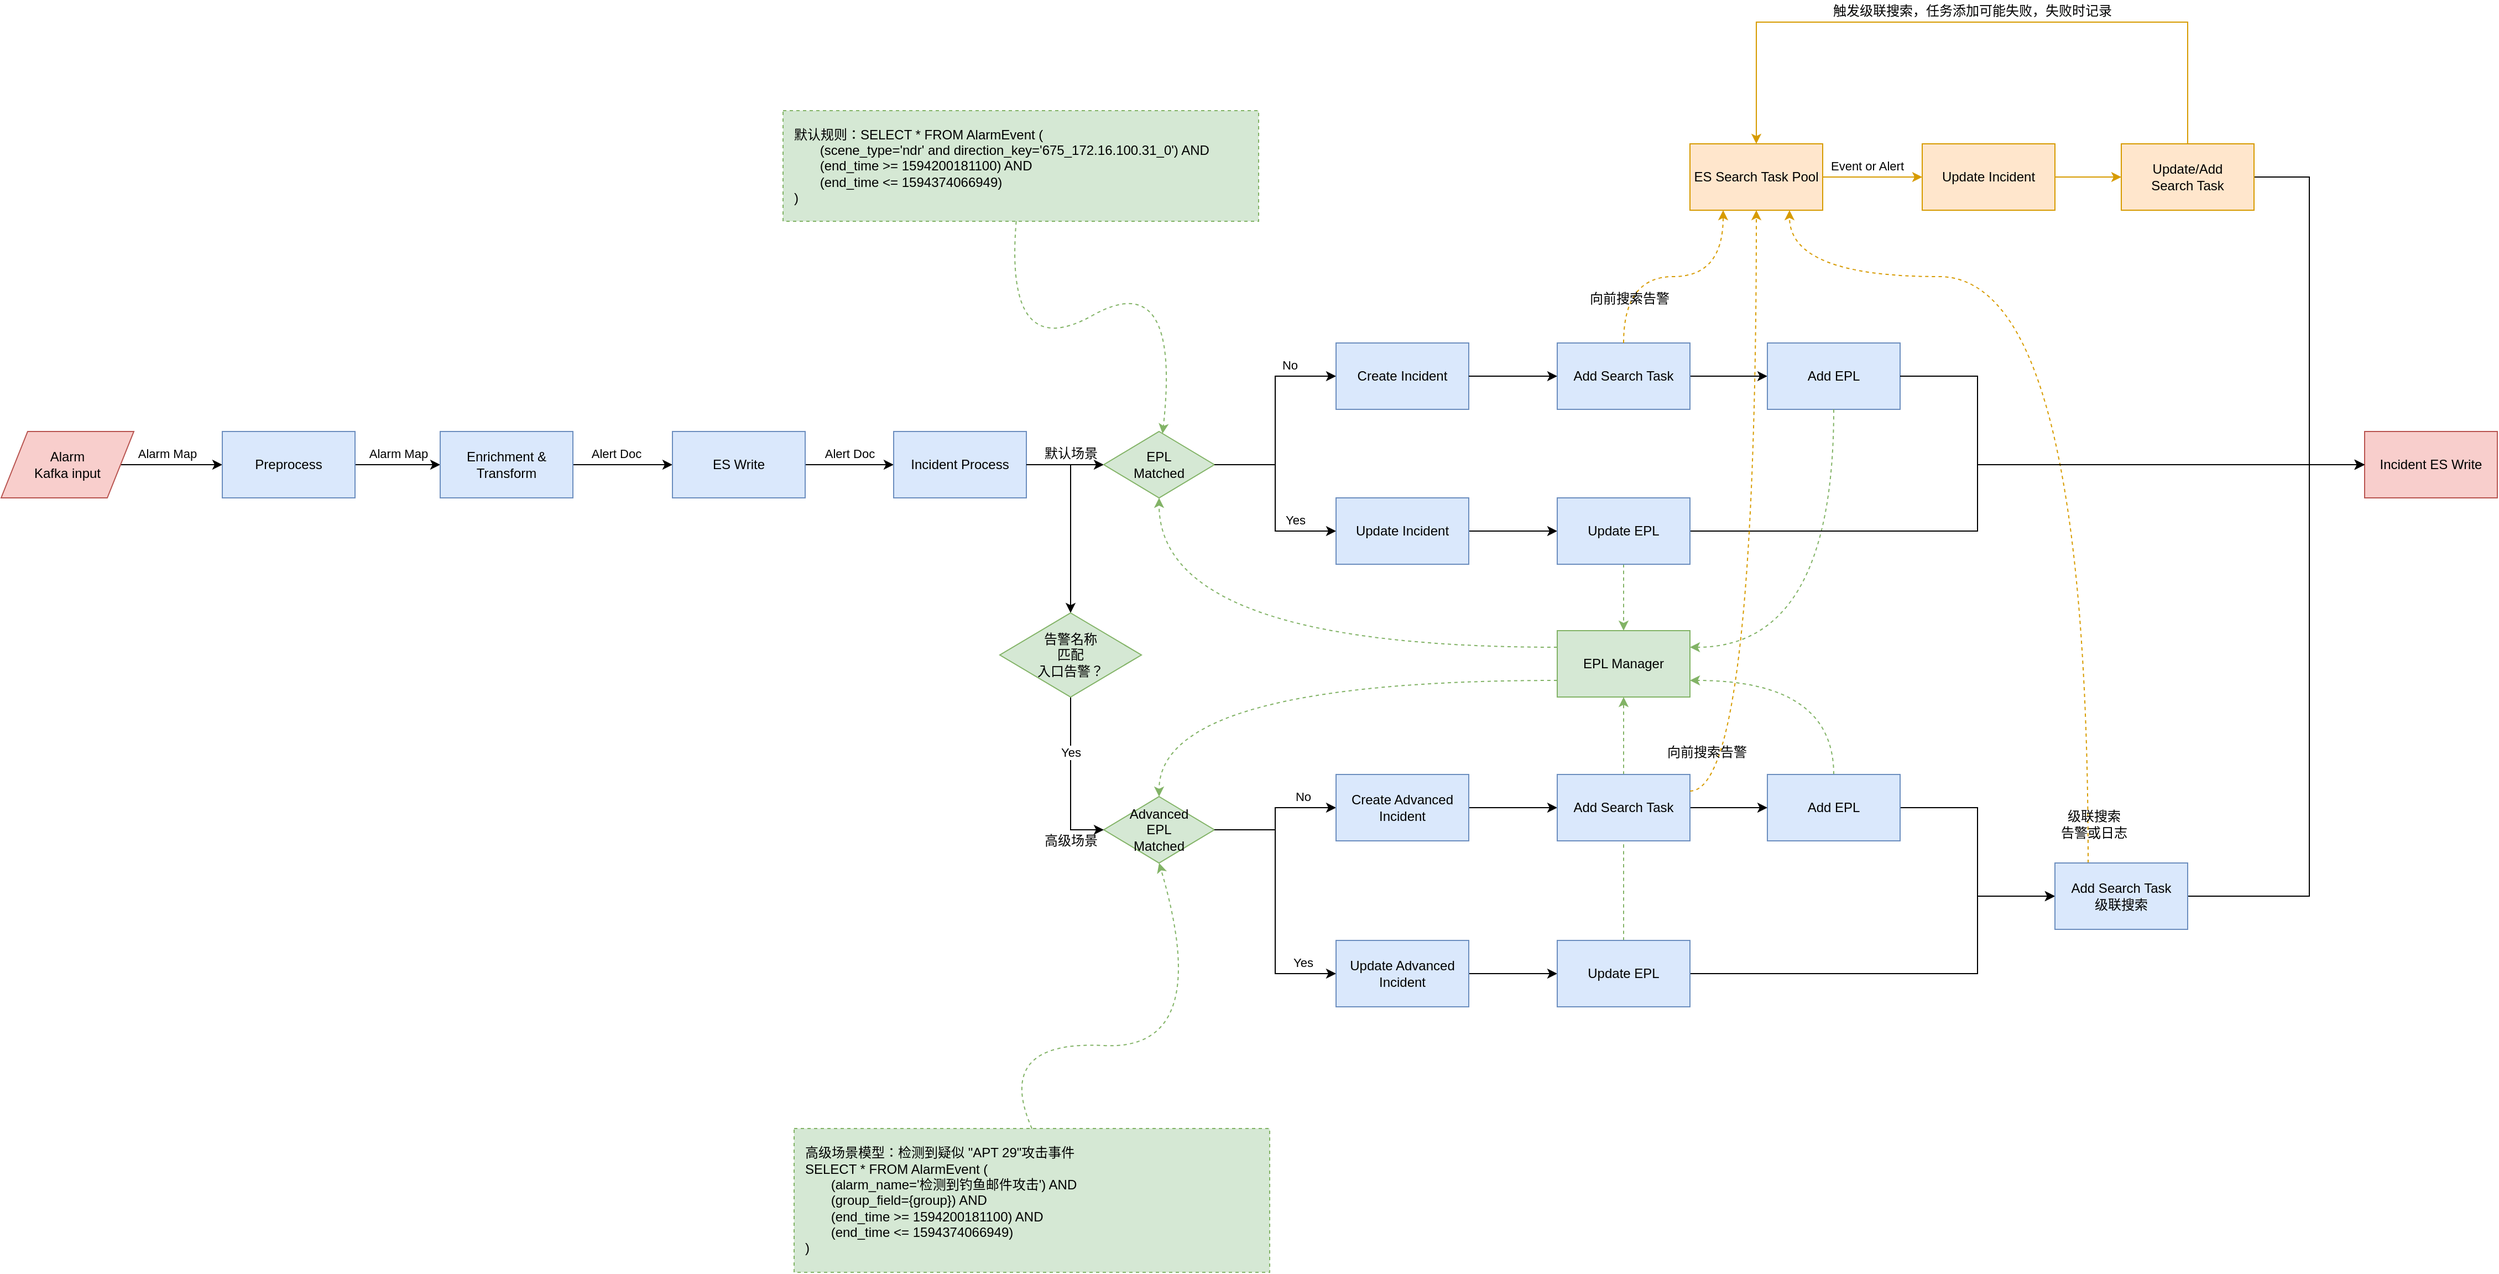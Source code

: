 <mxfile version="13.4.1" type="github">
  <diagram id="548megTz474zO9859vnw" name="Page-1">
    <mxGraphModel dx="2006" dy="1372" grid="1" gridSize="10" guides="1" tooltips="1" connect="1" arrows="1" fold="1" page="1" pageScale="1" pageWidth="827" pageHeight="1169" math="0" shadow="0">
      <root>
        <mxCell id="0" />
        <mxCell id="1" parent="0" />
        <mxCell id="gT7Rm--VZ4cZVHD1lHY0-76" style="edgeStyle=orthogonalEdgeStyle;rounded=0;orthogonalLoop=1;jettySize=auto;html=1;exitX=0.5;exitY=0;exitDx=0;exitDy=0;dashed=1;entryX=0.5;entryY=1;entryDx=0;entryDy=0;fillColor=#d5e8d4;strokeColor=#82b366;curved=1;" edge="1" parent="1" source="gT7Rm--VZ4cZVHD1lHY0-70" target="gT7Rm--VZ4cZVHD1lHY0-24">
          <mxGeometry relative="1" as="geometry">
            <mxPoint x="500" y="310.0" as="sourcePoint" />
            <mxPoint x="500" y="370.0" as="targetPoint" />
            <Array as="points">
              <mxPoint x="490" y="560" />
              <mxPoint x="490" y="560" />
            </Array>
          </mxGeometry>
        </mxCell>
        <mxCell id="gT7Rm--VZ4cZVHD1lHY0-90" value="" style="edgeStyle=orthogonalEdgeStyle;rounded=0;orthogonalLoop=1;jettySize=auto;html=1;entryX=0.75;entryY=1;entryDx=0;entryDy=0;dashed=1;fillColor=#ffe6cc;strokeColor=#d79b00;exitX=0.25;exitY=0;exitDx=0;exitDy=0;curved=1;" edge="1" parent="1" source="gT7Rm--VZ4cZVHD1lHY0-72" target="gT7Rm--VZ4cZVHD1lHY0-86">
          <mxGeometry relative="1" as="geometry">
            <mxPoint x="560" y="515.0" as="sourcePoint" />
            <mxPoint x="620" y="-10" as="targetPoint" />
            <Array as="points">
              <mxPoint x="910" y="40" />
              <mxPoint x="640" y="40" />
            </Array>
          </mxGeometry>
        </mxCell>
        <mxCell id="gT7Rm--VZ4cZVHD1lHY0-5" value="" style="edgeStyle=orthogonalEdgeStyle;rounded=0;orthogonalLoop=1;jettySize=auto;html=1;" edge="1" parent="1" source="gT7Rm--VZ4cZVHD1lHY0-1" target="gT7Rm--VZ4cZVHD1lHY0-3">
          <mxGeometry relative="1" as="geometry" />
        </mxCell>
        <mxCell id="gT7Rm--VZ4cZVHD1lHY0-6" value="Alarm Map" style="edgeLabel;html=1;align=center;verticalAlign=middle;resizable=0;points=[];" vertex="1" connectable="0" parent="gT7Rm--VZ4cZVHD1lHY0-5">
          <mxGeometry x="-0.239" y="3" relative="1" as="geometry">
            <mxPoint x="7.14" y="-7" as="offset" />
          </mxGeometry>
        </mxCell>
        <mxCell id="gT7Rm--VZ4cZVHD1lHY0-1" value="Alarm&lt;br&gt;Kafka input" style="shape=parallelogram;perimeter=parallelogramPerimeter;whiteSpace=wrap;html=1;fillColor=#f8cecc;strokeColor=#b85450;" vertex="1" parent="1">
          <mxGeometry x="-977" y="180" width="120" height="60" as="geometry" />
        </mxCell>
        <mxCell id="gT7Rm--VZ4cZVHD1lHY0-8" value="" style="edgeStyle=orthogonalEdgeStyle;rounded=0;orthogonalLoop=1;jettySize=auto;html=1;" edge="1" parent="1" source="gT7Rm--VZ4cZVHD1lHY0-3" target="gT7Rm--VZ4cZVHD1lHY0-7">
          <mxGeometry relative="1" as="geometry" />
        </mxCell>
        <mxCell id="gT7Rm--VZ4cZVHD1lHY0-11" value="Alert Doc" style="edgeLabel;html=1;align=center;verticalAlign=middle;resizable=0;points=[];" vertex="1" connectable="0" parent="gT7Rm--VZ4cZVHD1lHY0-8">
          <mxGeometry x="-0.262" y="2" relative="1" as="geometry">
            <mxPoint x="207.17" y="-8" as="offset" />
          </mxGeometry>
        </mxCell>
        <mxCell id="gT7Rm--VZ4cZVHD1lHY0-3" value="Preprocess" style="rounded=0;whiteSpace=wrap;html=1;fillColor=#dae8fc;strokeColor=#6c8ebf;" vertex="1" parent="1">
          <mxGeometry x="-777" y="180" width="120" height="60" as="geometry" />
        </mxCell>
        <mxCell id="gT7Rm--VZ4cZVHD1lHY0-10" value="" style="edgeStyle=orthogonalEdgeStyle;rounded=0;orthogonalLoop=1;jettySize=auto;html=1;" edge="1" parent="1" source="gT7Rm--VZ4cZVHD1lHY0-7" target="gT7Rm--VZ4cZVHD1lHY0-9">
          <mxGeometry relative="1" as="geometry" />
        </mxCell>
        <mxCell id="gT7Rm--VZ4cZVHD1lHY0-7" value="Enrichment &amp;amp; Transform" style="rounded=0;whiteSpace=wrap;html=1;fillColor=#dae8fc;strokeColor=#6c8ebf;" vertex="1" parent="1">
          <mxGeometry x="-580" y="180" width="120" height="60" as="geometry" />
        </mxCell>
        <mxCell id="gT7Rm--VZ4cZVHD1lHY0-15" value="" style="edgeStyle=orthogonalEdgeStyle;rounded=0;orthogonalLoop=1;jettySize=auto;html=1;" edge="1" parent="1" source="gT7Rm--VZ4cZVHD1lHY0-9" target="gT7Rm--VZ4cZVHD1lHY0-14">
          <mxGeometry relative="1" as="geometry" />
        </mxCell>
        <mxCell id="gT7Rm--VZ4cZVHD1lHY0-9" value="ES Write" style="rounded=0;whiteSpace=wrap;html=1;fillColor=#dae8fc;strokeColor=#6c8ebf;" vertex="1" parent="1">
          <mxGeometry x="-370" y="180" width="120" height="60" as="geometry" />
        </mxCell>
        <mxCell id="gT7Rm--VZ4cZVHD1lHY0-18" value="" style="edgeStyle=orthogonalEdgeStyle;rounded=0;orthogonalLoop=1;jettySize=auto;html=1;" edge="1" parent="1" source="gT7Rm--VZ4cZVHD1lHY0-14" target="gT7Rm--VZ4cZVHD1lHY0-17">
          <mxGeometry relative="1" as="geometry" />
        </mxCell>
        <mxCell id="gT7Rm--VZ4cZVHD1lHY0-14" value="Incident Process" style="rounded=0;whiteSpace=wrap;html=1;fillColor=#dae8fc;strokeColor=#6c8ebf;" vertex="1" parent="1">
          <mxGeometry x="-170" y="180" width="120" height="60" as="geometry" />
        </mxCell>
        <mxCell id="gT7Rm--VZ4cZVHD1lHY0-12" value="Alarm Map" style="edgeLabel;html=1;align=center;verticalAlign=middle;resizable=0;points=[];" vertex="1" connectable="0" parent="1">
          <mxGeometry x="-609.998" y="200" as="geometry">
            <mxPoint x="-8" as="offset" />
          </mxGeometry>
        </mxCell>
        <mxCell id="gT7Rm--VZ4cZVHD1lHY0-27" value="" style="edgeStyle=orthogonalEdgeStyle;rounded=0;orthogonalLoop=1;jettySize=auto;html=1;" edge="1" parent="1" source="gT7Rm--VZ4cZVHD1lHY0-54" target="gT7Rm--VZ4cZVHD1lHY0-23">
          <mxGeometry relative="1" as="geometry" />
        </mxCell>
        <mxCell id="gT7Rm--VZ4cZVHD1lHY0-13" value="Create Incident" style="rounded=0;whiteSpace=wrap;html=1;fillColor=#dae8fc;strokeColor=#6c8ebf;" vertex="1" parent="1">
          <mxGeometry x="230" y="100" width="120" height="60" as="geometry" />
        </mxCell>
        <mxCell id="gT7Rm--VZ4cZVHD1lHY0-16" value="Alert Doc" style="edgeLabel;html=1;align=center;verticalAlign=middle;resizable=0;points=[];" vertex="1" connectable="0" parent="1">
          <mxGeometry x="-209.997" y="200" as="geometry" />
        </mxCell>
        <mxCell id="gT7Rm--VZ4cZVHD1lHY0-17" value="EPL&lt;br&gt;Matched" style="rhombus;whiteSpace=wrap;html=1;fillColor=#d5e8d4;strokeColor=#82b366;" vertex="1" parent="1">
          <mxGeometry x="20" y="180" width="100" height="60" as="geometry" />
        </mxCell>
        <mxCell id="gT7Rm--VZ4cZVHD1lHY0-21" value="" style="edgeStyle=orthogonalEdgeStyle;rounded=0;orthogonalLoop=1;jettySize=auto;html=1;exitX=1;exitY=0.5;exitDx=0;exitDy=0;entryX=0;entryY=0.5;entryDx=0;entryDy=0;" edge="1" parent="1" source="gT7Rm--VZ4cZVHD1lHY0-17" target="gT7Rm--VZ4cZVHD1lHY0-13">
          <mxGeometry relative="1" as="geometry">
            <mxPoint x="-40" y="220" as="sourcePoint" />
            <mxPoint x="20" y="220" as="targetPoint" />
          </mxGeometry>
        </mxCell>
        <mxCell id="gT7Rm--VZ4cZVHD1lHY0-22" value="No" style="edgeLabel;html=1;align=center;verticalAlign=middle;resizable=0;points=[];" vertex="1" connectable="0" parent="gT7Rm--VZ4cZVHD1lHY0-21">
          <mxGeometry x="0.515" relative="1" as="geometry">
            <mxPoint x="3.45" y="-10.03" as="offset" />
          </mxGeometry>
        </mxCell>
        <mxCell id="gT7Rm--VZ4cZVHD1lHY0-23" value="Add EPL" style="rounded=0;whiteSpace=wrap;html=1;fillColor=#dae8fc;strokeColor=#6c8ebf;" vertex="1" parent="1">
          <mxGeometry x="620" y="100" width="120" height="60" as="geometry" />
        </mxCell>
        <mxCell id="gT7Rm--VZ4cZVHD1lHY0-58" value="" style="edgeStyle=orthogonalEdgeStyle;rounded=0;orthogonalLoop=1;jettySize=auto;html=1;strokeWidth=1;fillColor=#d5e8d4;strokeColor=#82b366;dashed=1;exitX=0;exitY=0.75;exitDx=0;exitDy=0;entryX=0.5;entryY=0;entryDx=0;entryDy=0;curved=1;" edge="1" parent="1" source="gT7Rm--VZ4cZVHD1lHY0-24" target="gT7Rm--VZ4cZVHD1lHY0-39">
          <mxGeometry relative="1" as="geometry">
            <mxPoint x="630" y="390" as="targetPoint" />
          </mxGeometry>
        </mxCell>
        <mxCell id="gT7Rm--VZ4cZVHD1lHY0-24" value="EPL Manager" style="rounded=0;whiteSpace=wrap;html=1;fillColor=#d5e8d4;strokeColor=#82b366;" vertex="1" parent="1">
          <mxGeometry x="430" y="360" width="120" height="60" as="geometry" />
        </mxCell>
        <mxCell id="gT7Rm--VZ4cZVHD1lHY0-25" value="" style="edgeStyle=orthogonalEdgeStyle;rounded=0;orthogonalLoop=1;jettySize=auto;html=1;exitX=0;exitY=0.25;exitDx=0;exitDy=0;dashed=1;entryX=0.5;entryY=1;entryDx=0;entryDy=0;fillColor=#d5e8d4;strokeColor=#82b366;curved=1;" edge="1" parent="1" source="gT7Rm--VZ4cZVHD1lHY0-24" target="gT7Rm--VZ4cZVHD1lHY0-17">
          <mxGeometry relative="1" as="geometry">
            <mxPoint x="-40" y="220" as="sourcePoint" />
            <mxPoint x="60" y="250" as="targetPoint" />
          </mxGeometry>
        </mxCell>
        <mxCell id="gT7Rm--VZ4cZVHD1lHY0-26" value="" style="edgeStyle=orthogonalEdgeStyle;rounded=0;orthogonalLoop=1;jettySize=auto;html=1;entryX=1;entryY=0.25;entryDx=0;entryDy=0;dashed=1;fillColor=#d5e8d4;strokeColor=#82b366;exitX=0.5;exitY=1;exitDx=0;exitDy=0;curved=1;" edge="1" parent="1" source="gT7Rm--VZ4cZVHD1lHY0-23" target="gT7Rm--VZ4cZVHD1lHY0-24">
          <mxGeometry relative="1" as="geometry">
            <mxPoint x="460" y="180" as="sourcePoint" />
            <mxPoint x="70" y="190" as="targetPoint" />
          </mxGeometry>
        </mxCell>
        <mxCell id="gT7Rm--VZ4cZVHD1lHY0-32" value="" style="edgeStyle=orthogonalEdgeStyle;rounded=0;orthogonalLoop=1;jettySize=auto;html=1;" edge="1" parent="1" source="gT7Rm--VZ4cZVHD1lHY0-28" target="gT7Rm--VZ4cZVHD1lHY0-31">
          <mxGeometry relative="1" as="geometry" />
        </mxCell>
        <mxCell id="gT7Rm--VZ4cZVHD1lHY0-38" style="edgeStyle=orthogonalEdgeStyle;rounded=0;orthogonalLoop=1;jettySize=auto;html=1;exitX=0.5;exitY=1;exitDx=0;exitDy=0;dashed=1;entryX=0.5;entryY=0;entryDx=0;entryDy=0;fillColor=#d5e8d4;strokeColor=#82b366;curved=1;" edge="1" parent="1" source="gT7Rm--VZ4cZVHD1lHY0-31" target="gT7Rm--VZ4cZVHD1lHY0-24">
          <mxGeometry relative="1" as="geometry">
            <mxPoint x="130" y="390" as="targetPoint" />
          </mxGeometry>
        </mxCell>
        <mxCell id="gT7Rm--VZ4cZVHD1lHY0-28" value="Update Incident" style="rounded=0;whiteSpace=wrap;html=1;fillColor=#dae8fc;strokeColor=#6c8ebf;" vertex="1" parent="1">
          <mxGeometry x="230" y="240" width="120" height="60" as="geometry" />
        </mxCell>
        <mxCell id="gT7Rm--VZ4cZVHD1lHY0-29" value="" style="edgeStyle=orthogonalEdgeStyle;rounded=0;orthogonalLoop=1;jettySize=auto;html=1;entryX=0;entryY=0.5;entryDx=0;entryDy=0;exitX=1;exitY=0.5;exitDx=0;exitDy=0;" edge="1" parent="1" source="gT7Rm--VZ4cZVHD1lHY0-17" target="gT7Rm--VZ4cZVHD1lHY0-28">
          <mxGeometry relative="1" as="geometry">
            <mxPoint x="120" y="210" as="sourcePoint" />
            <mxPoint x="240" y="160" as="targetPoint" />
          </mxGeometry>
        </mxCell>
        <mxCell id="gT7Rm--VZ4cZVHD1lHY0-30" value="Yes" style="edgeLabel;html=1;align=center;verticalAlign=middle;resizable=0;points=[];" vertex="1" connectable="0" parent="gT7Rm--VZ4cZVHD1lHY0-29">
          <mxGeometry x="0.515" relative="1" as="geometry">
            <mxPoint x="3.45" y="-10.03" as="offset" />
          </mxGeometry>
        </mxCell>
        <mxCell id="gT7Rm--VZ4cZVHD1lHY0-37" style="edgeStyle=orthogonalEdgeStyle;rounded=0;orthogonalLoop=1;jettySize=auto;html=1;exitX=1;exitY=0.5;exitDx=0;exitDy=0;entryX=0;entryY=0.5;entryDx=0;entryDy=0;" edge="1" parent="1" source="gT7Rm--VZ4cZVHD1lHY0-31" target="gT7Rm--VZ4cZVHD1lHY0-33">
          <mxGeometry relative="1" as="geometry">
            <Array as="points">
              <mxPoint x="810" y="270" />
              <mxPoint x="810" y="210" />
            </Array>
          </mxGeometry>
        </mxCell>
        <mxCell id="gT7Rm--VZ4cZVHD1lHY0-31" value="Update EPL" style="rounded=0;whiteSpace=wrap;html=1;fillColor=#dae8fc;strokeColor=#6c8ebf;" vertex="1" parent="1">
          <mxGeometry x="430" y="240" width="120" height="60" as="geometry" />
        </mxCell>
        <mxCell id="gT7Rm--VZ4cZVHD1lHY0-33" value="Incident ES Write" style="rounded=0;whiteSpace=wrap;html=1;fillColor=#f8cecc;strokeColor=#b85450;" vertex="1" parent="1">
          <mxGeometry x="1160" y="180" width="120" height="60" as="geometry" />
        </mxCell>
        <mxCell id="gT7Rm--VZ4cZVHD1lHY0-36" value="" style="edgeStyle=orthogonalEdgeStyle;rounded=0;orthogonalLoop=1;jettySize=auto;html=1;exitX=1;exitY=0.5;exitDx=0;exitDy=0;entryX=0;entryY=0.5;entryDx=0;entryDy=0;" edge="1" parent="1" source="gT7Rm--VZ4cZVHD1lHY0-23" target="gT7Rm--VZ4cZVHD1lHY0-33">
          <mxGeometry relative="1" as="geometry">
            <mxPoint x="360" y="160" as="sourcePoint" />
            <mxPoint x="410" y="160" as="targetPoint" />
            <Array as="points">
              <mxPoint x="810" y="130" />
              <mxPoint x="810" y="210" />
            </Array>
          </mxGeometry>
        </mxCell>
        <mxCell id="gT7Rm--VZ4cZVHD1lHY0-51" value="" style="edgeStyle=orthogonalEdgeStyle;rounded=0;orthogonalLoop=1;jettySize=auto;html=1;entryX=0;entryY=0.5;entryDx=0;entryDy=0;" edge="1" parent="1" source="gT7Rm--VZ4cZVHD1lHY0-39" target="gT7Rm--VZ4cZVHD1lHY0-49">
          <mxGeometry relative="1" as="geometry">
            <mxPoint x="740" y="580" as="targetPoint" />
          </mxGeometry>
        </mxCell>
        <mxCell id="gT7Rm--VZ4cZVHD1lHY0-59" value="No" style="edgeLabel;html=1;align=center;verticalAlign=middle;resizable=0;points=[];direction=east;" vertex="1" connectable="0" parent="gT7Rm--VZ4cZVHD1lHY0-51">
          <mxGeometry x="0.392" relative="1" as="geometry">
            <mxPoint x="9.66" y="-10" as="offset" />
          </mxGeometry>
        </mxCell>
        <mxCell id="gT7Rm--VZ4cZVHD1lHY0-39" value="Advanced&lt;br&gt;EPL&lt;br&gt;Matched" style="rhombus;whiteSpace=wrap;html=1;fillColor=#d5e8d4;strokeColor=#82b366;direction=east;" vertex="1" parent="1">
          <mxGeometry x="20" y="510" width="100" height="60" as="geometry" />
        </mxCell>
        <mxCell id="gT7Rm--VZ4cZVHD1lHY0-43" value="默认规则：SELECT * FROM AlarmEvent (&lt;br&gt;&amp;nbsp; &amp;nbsp; &amp;nbsp; &amp;nbsp;(scene_type=&#39;ndr&#39; and direction_key=&#39;675_172.16.100.31_0&#39;) AND &lt;br&gt;&amp;nbsp; &amp;nbsp; &amp;nbsp; &amp;nbsp;(end_time &amp;gt;= 1594200181100) AND&lt;br&gt;&amp;nbsp; &amp;nbsp; &amp;nbsp; &amp;nbsp;(end_time &amp;lt;= 1594374066949)&lt;br&gt;)" style="text;html=1;align=left;verticalAlign=middle;whiteSpace=wrap;rounded=0;fillColor=#d5e8d4;strokeColor=#82b366;spacing=10;dashed=1;" vertex="1" parent="1">
          <mxGeometry x="-270" y="-110" width="430" height="100" as="geometry" />
        </mxCell>
        <mxCell id="gT7Rm--VZ4cZVHD1lHY0-45" value="" style="curved=1;endArrow=classic;html=1;dashed=1;fillColor=#d5e8d4;strokeColor=#82b366;" edge="1" parent="1" source="gT7Rm--VZ4cZVHD1lHY0-43" target="gT7Rm--VZ4cZVHD1lHY0-17">
          <mxGeometry width="50" height="50" relative="1" as="geometry">
            <mxPoint x="420" y="290" as="sourcePoint" />
            <mxPoint x="470" y="240" as="targetPoint" />
            <Array as="points">
              <mxPoint x="-70" y="120" />
              <mxPoint x="90" y="30" />
            </Array>
          </mxGeometry>
        </mxCell>
        <mxCell id="gT7Rm--VZ4cZVHD1lHY0-46" value="高级场景模型：检测到疑似 &quot;APT 29&quot;攻击事件&lt;br&gt;SELECT * FROM AlarmEvent (&lt;br&gt;&amp;nbsp; &amp;nbsp; &amp;nbsp; &amp;nbsp;(alarm_name=&#39;检测到钓鱼邮件攻击&#39;) AND&lt;br&gt;&amp;nbsp; &amp;nbsp; &amp;nbsp; &amp;nbsp;(group_field={group}) AND&amp;nbsp;&amp;nbsp;&lt;br&gt;&amp;nbsp; &amp;nbsp; &amp;nbsp; &amp;nbsp;(end_time &amp;gt;= 1594200181100) AND&lt;br&gt;&amp;nbsp; &amp;nbsp; &amp;nbsp; &amp;nbsp;(end_time &amp;lt;= 1594374066949)&lt;br&gt;)" style="text;html=1;align=left;verticalAlign=middle;whiteSpace=wrap;rounded=0;fillColor=#d5e8d4;strokeColor=#82b366;spacing=10;dashed=1;direction=east;" vertex="1" parent="1">
          <mxGeometry x="-260" y="810" width="430" height="130" as="geometry" />
        </mxCell>
        <mxCell id="gT7Rm--VZ4cZVHD1lHY0-48" value="" style="curved=1;endArrow=classic;html=1;dashed=1;exitX=0.5;exitY=0;exitDx=0;exitDy=0;entryX=0.5;entryY=1;entryDx=0;entryDy=0;fillColor=#d5e8d4;strokeColor=#82b366;" edge="1" parent="1" source="gT7Rm--VZ4cZVHD1lHY0-46" target="gT7Rm--VZ4cZVHD1lHY0-39">
          <mxGeometry width="50" height="50" relative="1" as="geometry">
            <mxPoint x="88.12" y="750.99" as="sourcePoint" />
            <mxPoint x="-476.875" y="231.875" as="targetPoint" />
            <Array as="points">
              <mxPoint x="-80" y="730" />
              <mxPoint x="120" y="740" />
            </Array>
          </mxGeometry>
        </mxCell>
        <mxCell id="gT7Rm--VZ4cZVHD1lHY0-62" value="" style="edgeStyle=orthogonalEdgeStyle;rounded=0;orthogonalLoop=1;jettySize=auto;html=1;strokeWidth=1;" edge="1" parent="1" source="gT7Rm--VZ4cZVHD1lHY0-49" target="gT7Rm--VZ4cZVHD1lHY0-61">
          <mxGeometry relative="1" as="geometry" />
        </mxCell>
        <mxCell id="gT7Rm--VZ4cZVHD1lHY0-49" value="Create Advanced Incident" style="rounded=0;whiteSpace=wrap;html=1;fillColor=#dae8fc;strokeColor=#6c8ebf;direction=east;" vertex="1" parent="1">
          <mxGeometry x="230" y="490" width="120" height="60" as="geometry" />
        </mxCell>
        <mxCell id="gT7Rm--VZ4cZVHD1lHY0-54" value="Add Search Task&lt;br&gt;" style="rounded=0;whiteSpace=wrap;html=1;fillColor=#dae8fc;strokeColor=#6c8ebf;" vertex="1" parent="1">
          <mxGeometry x="430" y="100" width="120" height="60" as="geometry" />
        </mxCell>
        <mxCell id="gT7Rm--VZ4cZVHD1lHY0-55" value="" style="edgeStyle=orthogonalEdgeStyle;rounded=0;orthogonalLoop=1;jettySize=auto;html=1;" edge="1" parent="1" source="gT7Rm--VZ4cZVHD1lHY0-13" target="gT7Rm--VZ4cZVHD1lHY0-54">
          <mxGeometry relative="1" as="geometry">
            <mxPoint x="350" y="130" as="sourcePoint" />
            <mxPoint x="620" y="130" as="targetPoint" />
          </mxGeometry>
        </mxCell>
        <mxCell id="gT7Rm--VZ4cZVHD1lHY0-65" value="" style="edgeStyle=orthogonalEdgeStyle;rounded=0;orthogonalLoop=1;jettySize=auto;html=1;strokeWidth=1;entryX=1;entryY=0.75;entryDx=0;entryDy=0;exitX=0.5;exitY=0;exitDx=0;exitDy=0;fillColor=#d5e8d4;strokeColor=#82b366;dashed=1;curved=1;" edge="1" parent="1" source="gT7Rm--VZ4cZVHD1lHY0-60" target="gT7Rm--VZ4cZVHD1lHY0-24">
          <mxGeometry relative="1" as="geometry">
            <mxPoint x="220" y="410" as="targetPoint" />
          </mxGeometry>
        </mxCell>
        <mxCell id="gT7Rm--VZ4cZVHD1lHY0-81" value="" style="edgeStyle=orthogonalEdgeStyle;rounded=0;orthogonalLoop=1;jettySize=auto;html=1;strokeWidth=1;entryX=0;entryY=0.5;entryDx=0;entryDy=0;" edge="1" parent="1" source="gT7Rm--VZ4cZVHD1lHY0-60" target="gT7Rm--VZ4cZVHD1lHY0-72">
          <mxGeometry relative="1" as="geometry">
            <mxPoint x="820" y="520" as="targetPoint" />
          </mxGeometry>
        </mxCell>
        <mxCell id="gT7Rm--VZ4cZVHD1lHY0-60" value="Add EPL" style="rounded=0;whiteSpace=wrap;html=1;fillColor=#dae8fc;strokeColor=#6c8ebf;direction=east;" vertex="1" parent="1">
          <mxGeometry x="620" y="490" width="120" height="60" as="geometry" />
        </mxCell>
        <mxCell id="gT7Rm--VZ4cZVHD1lHY0-63" value="" style="edgeStyle=orthogonalEdgeStyle;rounded=0;orthogonalLoop=1;jettySize=auto;html=1;strokeWidth=1;" edge="1" parent="1" source="gT7Rm--VZ4cZVHD1lHY0-61" target="gT7Rm--VZ4cZVHD1lHY0-60">
          <mxGeometry relative="1" as="geometry" />
        </mxCell>
        <mxCell id="gT7Rm--VZ4cZVHD1lHY0-61" value="Add Search Task" style="rounded=0;whiteSpace=wrap;html=1;fillColor=#dae8fc;strokeColor=#6c8ebf;direction=east;" vertex="1" parent="1">
          <mxGeometry x="430" y="490" width="120" height="60" as="geometry" />
        </mxCell>
        <mxCell id="gT7Rm--VZ4cZVHD1lHY0-71" value="" style="edgeStyle=orthogonalEdgeStyle;rounded=0;orthogonalLoop=1;jettySize=auto;html=1;strokeWidth=1;" edge="1" parent="1" source="gT7Rm--VZ4cZVHD1lHY0-67" target="gT7Rm--VZ4cZVHD1lHY0-70">
          <mxGeometry relative="1" as="geometry" />
        </mxCell>
        <mxCell id="gT7Rm--VZ4cZVHD1lHY0-67" value="Update Advanced Incident" style="rounded=0;whiteSpace=wrap;html=1;fillColor=#dae8fc;strokeColor=#6c8ebf;direction=east;" vertex="1" parent="1">
          <mxGeometry x="230" y="640" width="120" height="60" as="geometry" />
        </mxCell>
        <mxCell id="gT7Rm--VZ4cZVHD1lHY0-68" value="" style="edgeStyle=orthogonalEdgeStyle;rounded=0;orthogonalLoop=1;jettySize=auto;html=1;entryX=0;entryY=0.5;entryDx=0;entryDy=0;exitX=1;exitY=0.5;exitDx=0;exitDy=0;" edge="1" parent="1" source="gT7Rm--VZ4cZVHD1lHY0-39" target="gT7Rm--VZ4cZVHD1lHY0-67">
          <mxGeometry relative="1" as="geometry">
            <mxPoint x="820" y="580" as="sourcePoint" />
            <mxPoint x="690" y="530" as="targetPoint" />
          </mxGeometry>
        </mxCell>
        <mxCell id="gT7Rm--VZ4cZVHD1lHY0-69" value="Yes" style="edgeLabel;html=1;align=center;verticalAlign=middle;resizable=0;points=[];direction=east;" vertex="1" connectable="0" parent="gT7Rm--VZ4cZVHD1lHY0-68">
          <mxGeometry x="0.392" relative="1" as="geometry">
            <mxPoint x="24.97" y="8.14" as="offset" />
          </mxGeometry>
        </mxCell>
        <mxCell id="gT7Rm--VZ4cZVHD1lHY0-79" value="" style="edgeStyle=orthogonalEdgeStyle;rounded=0;orthogonalLoop=1;jettySize=auto;html=1;strokeWidth=1;entryX=0;entryY=0.5;entryDx=0;entryDy=0;exitX=1;exitY=0.5;exitDx=0;exitDy=0;" edge="1" parent="1" source="gT7Rm--VZ4cZVHD1lHY0-70" target="gT7Rm--VZ4cZVHD1lHY0-72">
          <mxGeometry relative="1" as="geometry">
            <mxPoint x="630" y="650" as="targetPoint" />
            <Array as="points">
              <mxPoint x="810" y="670" />
              <mxPoint x="810" y="600" />
            </Array>
          </mxGeometry>
        </mxCell>
        <mxCell id="gT7Rm--VZ4cZVHD1lHY0-70" value="Update EPL" style="rounded=0;whiteSpace=wrap;html=1;fillColor=#dae8fc;strokeColor=#6c8ebf;direction=east;" vertex="1" parent="1">
          <mxGeometry x="430" y="640" width="120" height="60" as="geometry" />
        </mxCell>
        <mxCell id="gT7Rm--VZ4cZVHD1lHY0-82" value="" style="edgeStyle=orthogonalEdgeStyle;rounded=0;orthogonalLoop=1;jettySize=auto;html=1;strokeWidth=1;entryX=0;entryY=0.5;entryDx=0;entryDy=0;" edge="1" parent="1" source="gT7Rm--VZ4cZVHD1lHY0-72" target="gT7Rm--VZ4cZVHD1lHY0-33">
          <mxGeometry relative="1" as="geometry">
            <mxPoint x="1040" y="600" as="targetPoint" />
            <Array as="points">
              <mxPoint x="1110" y="600" />
              <mxPoint x="1110" y="210" />
            </Array>
          </mxGeometry>
        </mxCell>
        <mxCell id="gT7Rm--VZ4cZVHD1lHY0-72" value="Add Search Task&lt;br&gt;级联搜索" style="rounded=0;whiteSpace=wrap;html=1;fillColor=#dae8fc;strokeColor=#6c8ebf;direction=east;" vertex="1" parent="1">
          <mxGeometry x="880" y="570" width="120" height="60" as="geometry" />
        </mxCell>
        <mxCell id="gT7Rm--VZ4cZVHD1lHY0-73" value="" style="edgeStyle=orthogonalEdgeStyle;rounded=0;orthogonalLoop=1;jettySize=auto;html=1;exitX=1;exitY=0.5;exitDx=0;exitDy=0;" edge="1" parent="1" source="gT7Rm--VZ4cZVHD1lHY0-14" target="gT7Rm--VZ4cZVHD1lHY0-115">
          <mxGeometry relative="1" as="geometry">
            <mxPoint x="-40.0" y="220" as="sourcePoint" />
            <mxPoint x="30.0" y="220" as="targetPoint" />
          </mxGeometry>
        </mxCell>
        <mxCell id="gT7Rm--VZ4cZVHD1lHY0-86" value="ES Search Task Pool" style="rounded=0;whiteSpace=wrap;html=1;fillColor=#ffe6cc;strokeColor=#d79b00;" vertex="1" parent="1">
          <mxGeometry x="550" y="-80" width="120" height="60" as="geometry" />
        </mxCell>
        <mxCell id="gT7Rm--VZ4cZVHD1lHY0-87" value="" style="edgeStyle=orthogonalEdgeStyle;rounded=0;orthogonalLoop=1;jettySize=auto;html=1;entryX=0.25;entryY=1;entryDx=0;entryDy=0;dashed=1;fillColor=#ffe6cc;strokeColor=#d79b00;curved=1;exitX=0.5;exitY=0;exitDx=0;exitDy=0;" edge="1" parent="1" source="gT7Rm--VZ4cZVHD1lHY0-54" target="gT7Rm--VZ4cZVHD1lHY0-86">
          <mxGeometry relative="1" as="geometry">
            <mxPoint x="510" y="90" as="sourcePoint" />
            <mxPoint x="560" y="385" as="targetPoint" />
            <Array as="points">
              <mxPoint x="490" y="40" />
              <mxPoint x="580" y="40" />
            </Array>
          </mxGeometry>
        </mxCell>
        <mxCell id="gT7Rm--VZ4cZVHD1lHY0-89" value="" style="edgeStyle=orthogonalEdgeStyle;rounded=0;orthogonalLoop=1;jettySize=auto;html=1;entryX=0.5;entryY=1;entryDx=0;entryDy=0;dashed=1;fillColor=#ffe6cc;strokeColor=#d79b00;exitX=1;exitY=0.25;exitDx=0;exitDy=0;curved=1;" edge="1" parent="1" source="gT7Rm--VZ4cZVHD1lHY0-61" target="gT7Rm--VZ4cZVHD1lHY0-86">
          <mxGeometry relative="1" as="geometry">
            <mxPoint x="560" y="125.0" as="sourcePoint" />
            <mxPoint x="630" y="2.274e-13" as="targetPoint" />
          </mxGeometry>
        </mxCell>
        <mxCell id="gT7Rm--VZ4cZVHD1lHY0-103" value="" style="edgeStyle=orthogonalEdgeStyle;rounded=0;sketch=0;orthogonalLoop=1;jettySize=auto;html=1;shadow=0;strokeWidth=1;fillColor=#ffe6cc;strokeColor=#d79b00;" edge="1" parent="1" source="gT7Rm--VZ4cZVHD1lHY0-91" target="gT7Rm--VZ4cZVHD1lHY0-102">
          <mxGeometry relative="1" as="geometry" />
        </mxCell>
        <mxCell id="gT7Rm--VZ4cZVHD1lHY0-91" value="Update Incident" style="rounded=0;whiteSpace=wrap;html=1;fillColor=#ffe6cc;strokeColor=#d79b00;" vertex="1" parent="1">
          <mxGeometry x="760" y="-80" width="120" height="60" as="geometry" />
        </mxCell>
        <mxCell id="gT7Rm--VZ4cZVHD1lHY0-97" value="" style="edgeStyle=orthogonalEdgeStyle;rounded=0;orthogonalLoop=1;jettySize=auto;html=1;exitX=1;exitY=0.5;exitDx=0;exitDy=0;entryX=0;entryY=0.5;entryDx=0;entryDy=0;fillColor=#ffe6cc;strokeColor=#d79b00;" edge="1" parent="1" source="gT7Rm--VZ4cZVHD1lHY0-86" target="gT7Rm--VZ4cZVHD1lHY0-91">
          <mxGeometry relative="1" as="geometry">
            <mxPoint x="360" y="140" as="sourcePoint" />
            <mxPoint x="440" y="140" as="targetPoint" />
          </mxGeometry>
        </mxCell>
        <mxCell id="gT7Rm--VZ4cZVHD1lHY0-98" value="Event or Alert" style="edgeLabel;html=1;align=center;verticalAlign=middle;resizable=0;points=[];" vertex="1" connectable="0" parent="gT7Rm--VZ4cZVHD1lHY0-97">
          <mxGeometry x="-0.186" y="-1" relative="1" as="geometry">
            <mxPoint x="3" y="-11" as="offset" />
          </mxGeometry>
        </mxCell>
        <mxCell id="gT7Rm--VZ4cZVHD1lHY0-100" value="" style="edgeStyle=orthogonalEdgeStyle;rounded=0;orthogonalLoop=1;jettySize=auto;html=1;exitX=1;exitY=0.5;exitDx=0;exitDy=0;entryX=0;entryY=0.5;entryDx=0;entryDy=0;" edge="1" parent="1" source="gT7Rm--VZ4cZVHD1lHY0-102" target="gT7Rm--VZ4cZVHD1lHY0-33">
          <mxGeometry relative="1" as="geometry">
            <mxPoint x="680" y="-40" as="sourcePoint" />
            <mxPoint x="820" y="-40" as="targetPoint" />
          </mxGeometry>
        </mxCell>
        <mxCell id="gT7Rm--VZ4cZVHD1lHY0-102" value="Update/Add&lt;br&gt;Search Task" style="rounded=0;whiteSpace=wrap;html=1;fillColor=#ffe6cc;strokeColor=#d79b00;" vertex="1" parent="1">
          <mxGeometry x="940" y="-80" width="120" height="60" as="geometry" />
        </mxCell>
        <mxCell id="gT7Rm--VZ4cZVHD1lHY0-106" value="" style="edgeStyle=orthogonalEdgeStyle;rounded=0;sketch=0;orthogonalLoop=1;jettySize=auto;html=1;shadow=0;strokeWidth=1;exitX=0.5;exitY=0;exitDx=0;exitDy=0;entryX=0.5;entryY=0;entryDx=0;entryDy=0;fillColor=#ffe6cc;strokeColor=#d79b00;" edge="1" parent="1" source="gT7Rm--VZ4cZVHD1lHY0-102" target="gT7Rm--VZ4cZVHD1lHY0-86">
          <mxGeometry relative="1" as="geometry">
            <mxPoint x="920" y="-40" as="sourcePoint" />
            <mxPoint x="1010" y="-40" as="targetPoint" />
            <Array as="points">
              <mxPoint x="1000" y="-190" />
              <mxPoint x="610" y="-190" />
            </Array>
          </mxGeometry>
        </mxCell>
        <mxCell id="gT7Rm--VZ4cZVHD1lHY0-107" value="默认场景" style="text;html=1;align=center;verticalAlign=middle;resizable=0;points=[];autosize=1;" vertex="1" parent="1">
          <mxGeometry x="-40" y="190" width="60" height="20" as="geometry" />
        </mxCell>
        <mxCell id="gT7Rm--VZ4cZVHD1lHY0-108" value="高级场景" style="text;html=1;align=center;verticalAlign=middle;resizable=0;points=[];autosize=1;" vertex="1" parent="1">
          <mxGeometry x="-40" y="540" width="60" height="20" as="geometry" />
        </mxCell>
        <mxCell id="gT7Rm--VZ4cZVHD1lHY0-109" value="向前搜索告警" style="text;html=1;align=center;verticalAlign=middle;resizable=0;points=[];autosize=1;" vertex="1" parent="1">
          <mxGeometry x="450" y="50" width="90" height="20" as="geometry" />
        </mxCell>
        <mxCell id="gT7Rm--VZ4cZVHD1lHY0-111" value="向前搜索告警" style="text;html=1;align=center;verticalAlign=middle;resizable=0;points=[];autosize=1;" vertex="1" parent="1">
          <mxGeometry x="520" y="460" width="90" height="20" as="geometry" />
        </mxCell>
        <mxCell id="gT7Rm--VZ4cZVHD1lHY0-113" value="级联搜索&lt;br&gt;告警或日志" style="text;html=1;align=center;verticalAlign=middle;resizable=0;points=[];autosize=1;" vertex="1" parent="1">
          <mxGeometry x="875" y="520" width="80" height="30" as="geometry" />
        </mxCell>
        <mxCell id="gT7Rm--VZ4cZVHD1lHY0-118" value="" style="edgeStyle=orthogonalEdgeStyle;rounded=0;sketch=0;orthogonalLoop=1;jettySize=auto;html=1;shadow=0;strokeWidth=1;entryX=0;entryY=0.5;entryDx=0;entryDy=0;" edge="1" parent="1" source="gT7Rm--VZ4cZVHD1lHY0-115" target="gT7Rm--VZ4cZVHD1lHY0-39">
          <mxGeometry relative="1" as="geometry">
            <mxPoint x="-120" y="530" as="targetPoint" />
          </mxGeometry>
        </mxCell>
        <mxCell id="gT7Rm--VZ4cZVHD1lHY0-120" value="Yes" style="edgeLabel;html=1;align=center;verticalAlign=middle;resizable=0;points=[];" vertex="1" connectable="0" parent="gT7Rm--VZ4cZVHD1lHY0-118">
          <mxGeometry x="-0.327" y="4" relative="1" as="geometry">
            <mxPoint x="-4" y="-0.83" as="offset" />
          </mxGeometry>
        </mxCell>
        <mxCell id="gT7Rm--VZ4cZVHD1lHY0-115" value="告警名称&lt;br&gt;匹配&lt;br&gt;入口告警？" style="rhombus;whiteSpace=wrap;html=1;fillColor=#d5e8d4;strokeColor=#82b366;direction=east;" vertex="1" parent="1">
          <mxGeometry x="-74" y="344" width="128" height="76" as="geometry" />
        </mxCell>
        <mxCell id="gT7Rm--VZ4cZVHD1lHY0-121" value="触发级联搜索，任务添加可能失败，失败时记录" style="text;html=1;align=center;verticalAlign=middle;resizable=0;points=[];autosize=1;" vertex="1" parent="1">
          <mxGeometry x="640" y="-210" width="330" height="20" as="geometry" />
        </mxCell>
      </root>
    </mxGraphModel>
  </diagram>
</mxfile>
